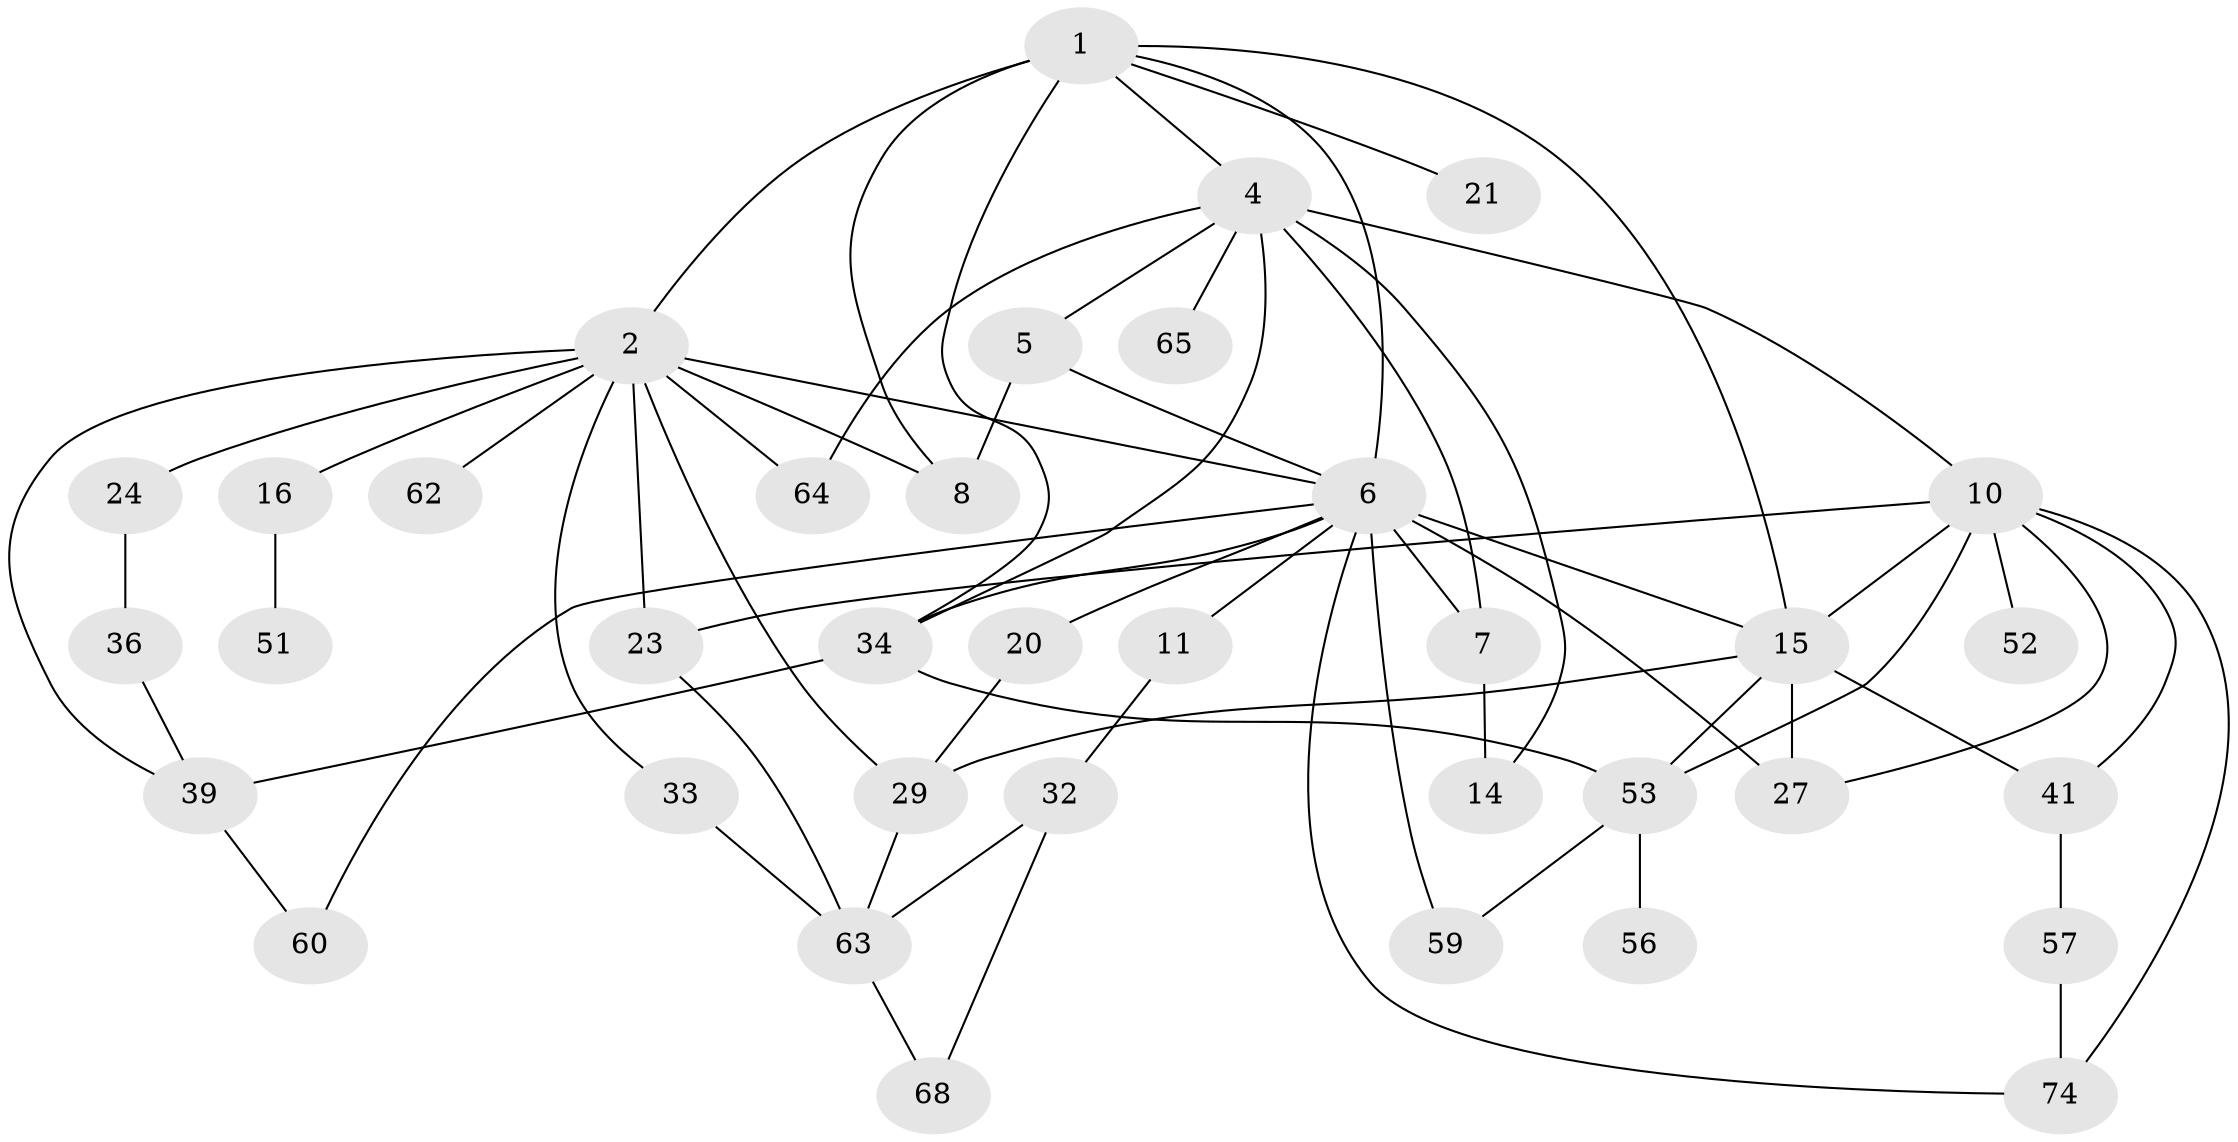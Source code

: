 // original degree distribution, {4: 0.10666666666666667, 7: 0.05333333333333334, 3: 0.25333333333333335, 8: 0.013333333333333334, 1: 0.18666666666666668, 2: 0.32, 5: 0.04, 6: 0.02666666666666667}
// Generated by graph-tools (version 1.1) at 2025/13/03/09/25 04:13:16]
// undirected, 37 vertices, 65 edges
graph export_dot {
graph [start="1"]
  node [color=gray90,style=filled];
  1 [super="+13+22"];
  2 [super="+3"];
  4 [super="+18+66"];
  5 [super="+12"];
  6 [super="+17+58+48+30"];
  7 [super="+9"];
  8;
  10 [super="+49+45+19"];
  11 [super="+37"];
  14;
  15 [super="+44+40+69"];
  16 [super="+28"];
  20;
  21 [super="+75"];
  23 [super="+25"];
  24;
  27 [super="+54"];
  29 [super="+46+47"];
  32;
  33;
  34 [super="+55+35"];
  36;
  39 [super="+61"];
  41;
  51;
  52;
  53;
  56;
  57;
  59;
  60;
  62;
  63 [super="+67"];
  64;
  65;
  68;
  74;
  1 -- 2 [weight=2];
  1 -- 4;
  1 -- 21;
  1 -- 6;
  1 -- 8;
  1 -- 34;
  1 -- 15;
  2 -- 6;
  2 -- 23;
  2 -- 33;
  2 -- 62;
  2 -- 39;
  2 -- 64;
  2 -- 16;
  2 -- 29;
  2 -- 8;
  2 -- 24;
  4 -- 5;
  4 -- 7;
  4 -- 10;
  4 -- 65;
  4 -- 34 [weight=2];
  4 -- 64;
  4 -- 14;
  5 -- 8;
  5 -- 6;
  6 -- 11;
  6 -- 20;
  6 -- 27;
  6 -- 74;
  6 -- 60;
  6 -- 15;
  6 -- 34 [weight=2];
  6 -- 7;
  6 -- 59;
  7 -- 14;
  10 -- 15;
  10 -- 41;
  10 -- 52;
  10 -- 53;
  10 -- 74;
  10 -- 23;
  10 -- 27;
  11 -- 32;
  15 -- 53;
  15 -- 41;
  15 -- 27;
  15 -- 29;
  16 -- 51;
  20 -- 29;
  23 -- 63;
  24 -- 36;
  29 -- 63;
  32 -- 63;
  32 -- 68;
  33 -- 63 [weight=2];
  34 -- 39;
  34 -- 53;
  36 -- 39;
  39 -- 60;
  41 -- 57;
  53 -- 56;
  53 -- 59;
  57 -- 74;
  63 -- 68;
}
